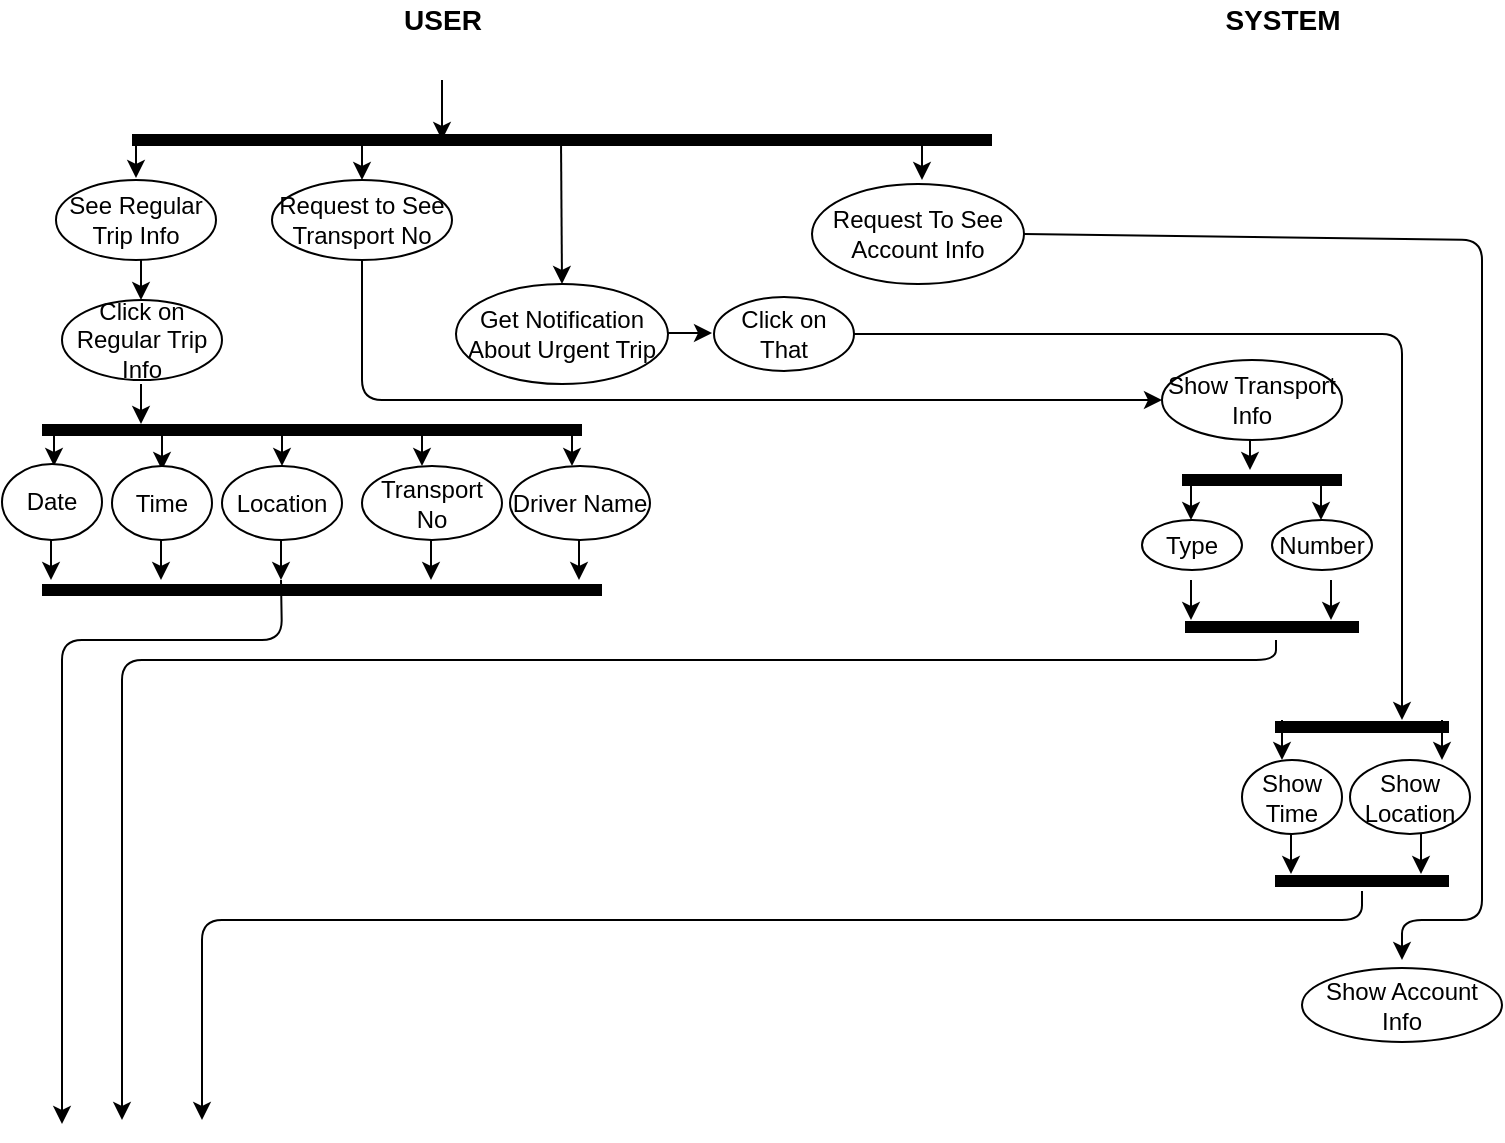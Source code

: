 <mxfile version="14.9.9" type="github">
  <diagram id="f9oqJ0iMxoFhyCL9xdmT" name="Page-1">
    <mxGraphModel dx="868" dy="450" grid="1" gridSize="10" guides="1" tooltips="1" connect="1" arrows="1" fold="1" page="1" pageScale="1" pageWidth="850" pageHeight="1100" math="0" shadow="0">
      <root>
        <mxCell id="0" />
        <mxCell id="1" parent="0" />
        <mxCell id="ZJoX1B9LX1jRKsgwEXMT-1" value="&lt;b&gt;&lt;font style=&quot;font-size: 14px&quot;&gt;USER&lt;/font&gt;&lt;/b&gt;" style="text;html=1;align=center;verticalAlign=middle;resizable=0;points=[];autosize=1;strokeColor=none;" vertex="1" parent="1">
          <mxGeometry x="215" y="40" width="50" height="20" as="geometry" />
        </mxCell>
        <mxCell id="ZJoX1B9LX1jRKsgwEXMT-2" value="&lt;b&gt;&lt;font style=&quot;font-size: 14px&quot;&gt;SYSTEM&lt;/font&gt;&lt;/b&gt;" style="text;html=1;align=center;verticalAlign=middle;resizable=0;points=[];autosize=1;strokeColor=none;" vertex="1" parent="1">
          <mxGeometry x="625" y="40" width="70" height="20" as="geometry" />
        </mxCell>
        <mxCell id="ZJoX1B9LX1jRKsgwEXMT-3" value="" style="endArrow=classic;html=1;" edge="1" parent="1">
          <mxGeometry width="50" height="50" relative="1" as="geometry">
            <mxPoint x="240" y="80" as="sourcePoint" />
            <mxPoint x="240" y="110" as="targetPoint" />
          </mxGeometry>
        </mxCell>
        <mxCell id="ZJoX1B9LX1jRKsgwEXMT-4" value="" style="shape=line;html=1;strokeWidth=6;direction=south;rotation=90;" vertex="1" parent="1">
          <mxGeometry x="295" y="-105" width="10" height="430" as="geometry" />
        </mxCell>
        <mxCell id="ZJoX1B9LX1jRKsgwEXMT-6" value="" style="endArrow=classic;html=1;exitX=1;exitY=0.5;exitDx=0;exitDy=0;exitPerimeter=0;" edge="1" parent="1">
          <mxGeometry width="50" height="50" relative="1" as="geometry">
            <mxPoint x="87" y="109" as="sourcePoint" />
            <mxPoint x="87" y="129" as="targetPoint" />
          </mxGeometry>
        </mxCell>
        <mxCell id="ZJoX1B9LX1jRKsgwEXMT-7" value="" style="endArrow=classic;html=1;exitX=1;exitY=0.5;exitDx=0;exitDy=0;exitPerimeter=0;" edge="1" parent="1">
          <mxGeometry width="50" height="50" relative="1" as="geometry">
            <mxPoint x="200" y="110" as="sourcePoint" />
            <mxPoint x="200" y="130" as="targetPoint" />
          </mxGeometry>
        </mxCell>
        <mxCell id="ZJoX1B9LX1jRKsgwEXMT-8" value="See Regular Trip Info" style="ellipse;whiteSpace=wrap;html=1;strokeColor=#000000;" vertex="1" parent="1">
          <mxGeometry x="47" y="130" width="80" height="40" as="geometry" />
        </mxCell>
        <mxCell id="ZJoX1B9LX1jRKsgwEXMT-9" value="" style="endArrow=classic;html=1;exitX=1;exitY=0.5;exitDx=0;exitDy=0;exitPerimeter=0;" edge="1" parent="1">
          <mxGeometry width="50" height="50" relative="1" as="geometry">
            <mxPoint x="89.5" y="170" as="sourcePoint" />
            <mxPoint x="89.5" y="190" as="targetPoint" />
          </mxGeometry>
        </mxCell>
        <mxCell id="ZJoX1B9LX1jRKsgwEXMT-10" value="Click on Regular Trip Info" style="ellipse;whiteSpace=wrap;html=1;strokeColor=#000000;" vertex="1" parent="1">
          <mxGeometry x="50" y="190" width="80" height="40" as="geometry" />
        </mxCell>
        <mxCell id="ZJoX1B9LX1jRKsgwEXMT-11" value="" style="shape=line;html=1;strokeWidth=6;direction=south;rotation=90;" vertex="1" parent="1">
          <mxGeometry x="170" y="120" width="10" height="270" as="geometry" />
        </mxCell>
        <mxCell id="ZJoX1B9LX1jRKsgwEXMT-12" value="" style="endArrow=classic;html=1;exitX=1;exitY=0.5;exitDx=0;exitDy=0;exitPerimeter=0;" edge="1" parent="1">
          <mxGeometry width="50" height="50" relative="1" as="geometry">
            <mxPoint x="89.5" y="232" as="sourcePoint" />
            <mxPoint x="89.5" y="252" as="targetPoint" />
          </mxGeometry>
        </mxCell>
        <mxCell id="ZJoX1B9LX1jRKsgwEXMT-13" value="" style="endArrow=classic;html=1;exitX=1;exitY=0.5;exitDx=0;exitDy=0;exitPerimeter=0;" edge="1" parent="1">
          <mxGeometry width="50" height="50" relative="1" as="geometry">
            <mxPoint x="46" y="253" as="sourcePoint" />
            <mxPoint x="46" y="273" as="targetPoint" />
          </mxGeometry>
        </mxCell>
        <mxCell id="ZJoX1B9LX1jRKsgwEXMT-14" value="Date" style="ellipse;whiteSpace=wrap;html=1;strokeColor=#000000;" vertex="1" parent="1">
          <mxGeometry x="20" y="272" width="50" height="38" as="geometry" />
        </mxCell>
        <mxCell id="ZJoX1B9LX1jRKsgwEXMT-15" value="" style="endArrow=classic;html=1;exitX=1;exitY=0.5;exitDx=0;exitDy=0;exitPerimeter=0;" edge="1" parent="1">
          <mxGeometry width="50" height="50" relative="1" as="geometry">
            <mxPoint x="100" y="255" as="sourcePoint" />
            <mxPoint x="100" y="275" as="targetPoint" />
          </mxGeometry>
        </mxCell>
        <mxCell id="ZJoX1B9LX1jRKsgwEXMT-16" value="Time" style="ellipse;whiteSpace=wrap;html=1;strokeColor=#000000;" vertex="1" parent="1">
          <mxGeometry x="75" y="273" width="50" height="37" as="geometry" />
        </mxCell>
        <mxCell id="ZJoX1B9LX1jRKsgwEXMT-17" value="" style="endArrow=classic;html=1;exitX=1;exitY=0.5;exitDx=0;exitDy=0;exitPerimeter=0;" edge="1" parent="1">
          <mxGeometry width="50" height="50" relative="1" as="geometry">
            <mxPoint x="160" y="253" as="sourcePoint" />
            <mxPoint x="160" y="273" as="targetPoint" />
          </mxGeometry>
        </mxCell>
        <mxCell id="ZJoX1B9LX1jRKsgwEXMT-18" value="Location" style="ellipse;whiteSpace=wrap;html=1;strokeColor=#000000;" vertex="1" parent="1">
          <mxGeometry x="130" y="273" width="60" height="37" as="geometry" />
        </mxCell>
        <mxCell id="ZJoX1B9LX1jRKsgwEXMT-19" value="" style="endArrow=classic;html=1;exitX=1;exitY=0.5;exitDx=0;exitDy=0;exitPerimeter=0;" edge="1" parent="1">
          <mxGeometry width="50" height="50" relative="1" as="geometry">
            <mxPoint x="230" y="253" as="sourcePoint" />
            <mxPoint x="230" y="273" as="targetPoint" />
          </mxGeometry>
        </mxCell>
        <mxCell id="ZJoX1B9LX1jRKsgwEXMT-20" value="Transport No" style="ellipse;whiteSpace=wrap;html=1;strokeColor=#000000;" vertex="1" parent="1">
          <mxGeometry x="200" y="273" width="70" height="37" as="geometry" />
        </mxCell>
        <mxCell id="ZJoX1B9LX1jRKsgwEXMT-21" value="" style="endArrow=classic;html=1;exitX=1;exitY=0.5;exitDx=0;exitDy=0;exitPerimeter=0;" edge="1" parent="1">
          <mxGeometry width="50" height="50" relative="1" as="geometry">
            <mxPoint x="305" y="253" as="sourcePoint" />
            <mxPoint x="305" y="273" as="targetPoint" />
          </mxGeometry>
        </mxCell>
        <mxCell id="ZJoX1B9LX1jRKsgwEXMT-22" value="Driver Name" style="ellipse;whiteSpace=wrap;html=1;strokeColor=#000000;" vertex="1" parent="1">
          <mxGeometry x="274" y="273" width="70" height="37" as="geometry" />
        </mxCell>
        <mxCell id="ZJoX1B9LX1jRKsgwEXMT-23" value="" style="endArrow=classic;html=1;exitX=1;exitY=0.5;exitDx=0;exitDy=0;exitPerimeter=0;" edge="1" parent="1">
          <mxGeometry width="50" height="50" relative="1" as="geometry">
            <mxPoint x="44.5" y="310" as="sourcePoint" />
            <mxPoint x="44.5" y="330" as="targetPoint" />
          </mxGeometry>
        </mxCell>
        <mxCell id="ZJoX1B9LX1jRKsgwEXMT-24" value="" style="endArrow=classic;html=1;exitX=1;exitY=0.5;exitDx=0;exitDy=0;exitPerimeter=0;" edge="1" parent="1">
          <mxGeometry width="50" height="50" relative="1" as="geometry">
            <mxPoint x="99.5" y="310" as="sourcePoint" />
            <mxPoint x="99.5" y="330" as="targetPoint" />
          </mxGeometry>
        </mxCell>
        <mxCell id="ZJoX1B9LX1jRKsgwEXMT-25" value="" style="endArrow=classic;html=1;exitX=1;exitY=0.5;exitDx=0;exitDy=0;exitPerimeter=0;" edge="1" parent="1">
          <mxGeometry width="50" height="50" relative="1" as="geometry">
            <mxPoint x="159.5" y="310" as="sourcePoint" />
            <mxPoint x="159.5" y="330" as="targetPoint" />
          </mxGeometry>
        </mxCell>
        <mxCell id="ZJoX1B9LX1jRKsgwEXMT-26" value="" style="endArrow=classic;html=1;exitX=1;exitY=0.5;exitDx=0;exitDy=0;exitPerimeter=0;" edge="1" parent="1">
          <mxGeometry width="50" height="50" relative="1" as="geometry">
            <mxPoint x="234.5" y="310" as="sourcePoint" />
            <mxPoint x="234.5" y="330" as="targetPoint" />
          </mxGeometry>
        </mxCell>
        <mxCell id="ZJoX1B9LX1jRKsgwEXMT-27" value="" style="endArrow=classic;html=1;exitX=1;exitY=0.5;exitDx=0;exitDy=0;exitPerimeter=0;" edge="1" parent="1">
          <mxGeometry width="50" height="50" relative="1" as="geometry">
            <mxPoint x="308.5" y="310" as="sourcePoint" />
            <mxPoint x="308.5" y="330" as="targetPoint" />
          </mxGeometry>
        </mxCell>
        <mxCell id="ZJoX1B9LX1jRKsgwEXMT-28" value="" style="shape=line;html=1;strokeWidth=6;direction=south;rotation=90;" vertex="1" parent="1">
          <mxGeometry x="175" y="195" width="10" height="280" as="geometry" />
        </mxCell>
        <mxCell id="ZJoX1B9LX1jRKsgwEXMT-29" value="" style="endArrow=classic;html=1;exitX=1;exitY=0.5;exitDx=0;exitDy=0;exitPerimeter=0;" edge="1" parent="1">
          <mxGeometry width="50" height="50" relative="1" as="geometry">
            <mxPoint x="159.5" y="330" as="sourcePoint" />
            <mxPoint x="50" y="602" as="targetPoint" />
            <Array as="points">
              <mxPoint x="160" y="360" />
              <mxPoint x="50" y="360" />
            </Array>
          </mxGeometry>
        </mxCell>
        <mxCell id="ZJoX1B9LX1jRKsgwEXMT-30" value="Request to See Transport No" style="ellipse;whiteSpace=wrap;html=1;strokeColor=#000000;" vertex="1" parent="1">
          <mxGeometry x="155" y="130" width="90" height="40" as="geometry" />
        </mxCell>
        <mxCell id="ZJoX1B9LX1jRKsgwEXMT-31" value="" style="endArrow=classic;html=1;exitX=0.5;exitY=1;exitDx=0;exitDy=0;" edge="1" parent="1" source="ZJoX1B9LX1jRKsgwEXMT-30">
          <mxGeometry width="50" height="50" relative="1" as="geometry">
            <mxPoint x="400" y="230" as="sourcePoint" />
            <mxPoint x="600" y="240" as="targetPoint" />
            <Array as="points">
              <mxPoint x="200" y="240" />
            </Array>
          </mxGeometry>
        </mxCell>
        <mxCell id="ZJoX1B9LX1jRKsgwEXMT-32" value="Show Transport Info" style="ellipse;whiteSpace=wrap;html=1;strokeColor=#000000;" vertex="1" parent="1">
          <mxGeometry x="600" y="220" width="90" height="40" as="geometry" />
        </mxCell>
        <mxCell id="ZJoX1B9LX1jRKsgwEXMT-33" value="" style="endArrow=classic;html=1;" edge="1" parent="1">
          <mxGeometry width="50" height="50" relative="1" as="geometry">
            <mxPoint x="644" y="260" as="sourcePoint" />
            <mxPoint x="644" y="275" as="targetPoint" />
          </mxGeometry>
        </mxCell>
        <mxCell id="ZJoX1B9LX1jRKsgwEXMT-34" value="" style="shape=line;html=1;strokeWidth=6;direction=south;rotation=90;" vertex="1" parent="1">
          <mxGeometry x="645" y="240" width="10" height="80" as="geometry" />
        </mxCell>
        <mxCell id="ZJoX1B9LX1jRKsgwEXMT-35" value="" style="endArrow=classic;html=1;exitX=1;exitY=0.5;exitDx=0;exitDy=0;exitPerimeter=0;" edge="1" parent="1">
          <mxGeometry width="50" height="50" relative="1" as="geometry">
            <mxPoint x="614.5" y="280" as="sourcePoint" />
            <mxPoint x="614.5" y="300" as="targetPoint" />
          </mxGeometry>
        </mxCell>
        <mxCell id="ZJoX1B9LX1jRKsgwEXMT-36" value="Type" style="ellipse;whiteSpace=wrap;html=1;strokeColor=#000000;" vertex="1" parent="1">
          <mxGeometry x="590" y="300" width="50" height="25" as="geometry" />
        </mxCell>
        <mxCell id="ZJoX1B9LX1jRKsgwEXMT-37" value="" style="endArrow=classic;html=1;exitX=1;exitY=0.5;exitDx=0;exitDy=0;exitPerimeter=0;" edge="1" parent="1">
          <mxGeometry width="50" height="50" relative="1" as="geometry">
            <mxPoint x="679.5" y="280" as="sourcePoint" />
            <mxPoint x="679.5" y="300" as="targetPoint" />
          </mxGeometry>
        </mxCell>
        <mxCell id="ZJoX1B9LX1jRKsgwEXMT-38" value="Number" style="ellipse;whiteSpace=wrap;html=1;strokeColor=#000000;" vertex="1" parent="1">
          <mxGeometry x="655" y="300" width="50" height="25" as="geometry" />
        </mxCell>
        <mxCell id="ZJoX1B9LX1jRKsgwEXMT-39" value="" style="endArrow=classic;html=1;exitX=1;exitY=0.5;exitDx=0;exitDy=0;exitPerimeter=0;" edge="1" parent="1">
          <mxGeometry width="50" height="50" relative="1" as="geometry">
            <mxPoint x="614.5" y="330" as="sourcePoint" />
            <mxPoint x="614.5" y="350" as="targetPoint" />
          </mxGeometry>
        </mxCell>
        <mxCell id="ZJoX1B9LX1jRKsgwEXMT-40" value="" style="endArrow=classic;html=1;exitX=1;exitY=0.5;exitDx=0;exitDy=0;exitPerimeter=0;" edge="1" parent="1">
          <mxGeometry width="50" height="50" relative="1" as="geometry">
            <mxPoint x="684.5" y="330" as="sourcePoint" />
            <mxPoint x="684.5" y="350" as="targetPoint" />
          </mxGeometry>
        </mxCell>
        <mxCell id="ZJoX1B9LX1jRKsgwEXMT-41" value="" style="shape=line;html=1;strokeWidth=6;direction=south;rotation=90;" vertex="1" parent="1">
          <mxGeometry x="695" y="437" width="10" height="87" as="geometry" />
        </mxCell>
        <mxCell id="ZJoX1B9LX1jRKsgwEXMT-42" value="" style="endArrow=classic;html=1;" edge="1" parent="1">
          <mxGeometry width="50" height="50" relative="1" as="geometry">
            <mxPoint x="657" y="360" as="sourcePoint" />
            <mxPoint x="80" y="600" as="targetPoint" />
            <Array as="points">
              <mxPoint x="657" y="370" />
              <mxPoint x="80" y="370" />
            </Array>
          </mxGeometry>
        </mxCell>
        <mxCell id="ZJoX1B9LX1jRKsgwEXMT-43" value="" style="endArrow=classic;html=1;exitX=1;exitY=0.5;exitDx=0;exitDy=0;exitPerimeter=0;entryX=0.5;entryY=0;entryDx=0;entryDy=0;" edge="1" parent="1" target="ZJoX1B9LX1jRKsgwEXMT-44">
          <mxGeometry width="50" height="50" relative="1" as="geometry">
            <mxPoint x="299.5" y="110" as="sourcePoint" />
            <mxPoint x="299.5" y="130" as="targetPoint" />
          </mxGeometry>
        </mxCell>
        <mxCell id="ZJoX1B9LX1jRKsgwEXMT-44" value="Get Notification About Urgent Trip" style="ellipse;whiteSpace=wrap;html=1;strokeColor=#000000;" vertex="1" parent="1">
          <mxGeometry x="247" y="182" width="106" height="50" as="geometry" />
        </mxCell>
        <mxCell id="ZJoX1B9LX1jRKsgwEXMT-45" value="" style="endArrow=classic;html=1;exitX=0.981;exitY=0.64;exitDx=0;exitDy=0;exitPerimeter=0;" edge="1" parent="1">
          <mxGeometry width="50" height="50" relative="1" as="geometry">
            <mxPoint x="352.996" y="206.5" as="sourcePoint" />
            <mxPoint x="375.01" y="206.5" as="targetPoint" />
          </mxGeometry>
        </mxCell>
        <mxCell id="ZJoX1B9LX1jRKsgwEXMT-46" value="Click on That" style="ellipse;whiteSpace=wrap;html=1;strokeColor=#000000;" vertex="1" parent="1">
          <mxGeometry x="376" y="188.5" width="70" height="37" as="geometry" />
        </mxCell>
        <mxCell id="ZJoX1B9LX1jRKsgwEXMT-47" value="" style="endArrow=classic;html=1;exitX=1;exitY=0.5;exitDx=0;exitDy=0;" edge="1" parent="1" source="ZJoX1B9LX1jRKsgwEXMT-46">
          <mxGeometry width="50" height="50" relative="1" as="geometry">
            <mxPoint x="400" y="330" as="sourcePoint" />
            <mxPoint x="720" y="400" as="targetPoint" />
            <Array as="points">
              <mxPoint x="720" y="207" />
            </Array>
          </mxGeometry>
        </mxCell>
        <mxCell id="ZJoX1B9LX1jRKsgwEXMT-48" value="" style="endArrow=classic;html=1;exitX=1;exitY=0.5;exitDx=0;exitDy=0;exitPerimeter=0;" edge="1" parent="1">
          <mxGeometry width="50" height="50" relative="1" as="geometry">
            <mxPoint x="660" y="400" as="sourcePoint" />
            <mxPoint x="660" y="420" as="targetPoint" />
          </mxGeometry>
        </mxCell>
        <mxCell id="ZJoX1B9LX1jRKsgwEXMT-49" value="" style="endArrow=classic;html=1;exitX=1;exitY=0.5;exitDx=0;exitDy=0;exitPerimeter=0;" edge="1" parent="1">
          <mxGeometry width="50" height="50" relative="1" as="geometry">
            <mxPoint x="740" y="400" as="sourcePoint" />
            <mxPoint x="740" y="420" as="targetPoint" />
          </mxGeometry>
        </mxCell>
        <mxCell id="ZJoX1B9LX1jRKsgwEXMT-50" value="Show Time" style="ellipse;whiteSpace=wrap;html=1;strokeColor=#000000;" vertex="1" parent="1">
          <mxGeometry x="640" y="420" width="50" height="37" as="geometry" />
        </mxCell>
        <mxCell id="ZJoX1B9LX1jRKsgwEXMT-51" value="Show Location" style="ellipse;whiteSpace=wrap;html=1;strokeColor=#000000;" vertex="1" parent="1">
          <mxGeometry x="694" y="420" width="60" height="37" as="geometry" />
        </mxCell>
        <mxCell id="ZJoX1B9LX1jRKsgwEXMT-52" value="" style="endArrow=classic;html=1;exitX=1;exitY=0.5;exitDx=0;exitDy=0;exitPerimeter=0;" edge="1" parent="1">
          <mxGeometry width="50" height="50" relative="1" as="geometry">
            <mxPoint x="664.5" y="457" as="sourcePoint" />
            <mxPoint x="664.5" y="477" as="targetPoint" />
          </mxGeometry>
        </mxCell>
        <mxCell id="ZJoX1B9LX1jRKsgwEXMT-53" value="" style="endArrow=classic;html=1;exitX=1;exitY=0.5;exitDx=0;exitDy=0;exitPerimeter=0;" edge="1" parent="1">
          <mxGeometry width="50" height="50" relative="1" as="geometry">
            <mxPoint x="729.5" y="457" as="sourcePoint" />
            <mxPoint x="729.5" y="477" as="targetPoint" />
          </mxGeometry>
        </mxCell>
        <mxCell id="ZJoX1B9LX1jRKsgwEXMT-54" value="" style="shape=line;html=1;strokeWidth=6;direction=south;rotation=90;" vertex="1" parent="1">
          <mxGeometry x="695" y="360" width="10" height="87" as="geometry" />
        </mxCell>
        <mxCell id="ZJoX1B9LX1jRKsgwEXMT-55" value="" style="endArrow=classic;html=1;" edge="1" parent="1" source="ZJoX1B9LX1jRKsgwEXMT-41">
          <mxGeometry width="50" height="50" relative="1" as="geometry">
            <mxPoint x="400" y="580" as="sourcePoint" />
            <mxPoint x="120" y="600" as="targetPoint" />
            <Array as="points">
              <mxPoint x="700" y="500" />
              <mxPoint x="120" y="500" />
            </Array>
          </mxGeometry>
        </mxCell>
        <mxCell id="ZJoX1B9LX1jRKsgwEXMT-56" value="" style="shape=line;html=1;strokeWidth=6;direction=south;rotation=90;" vertex="1" parent="1">
          <mxGeometry x="650" y="310" width="10" height="87" as="geometry" />
        </mxCell>
        <mxCell id="ZJoX1B9LX1jRKsgwEXMT-57" value="" style="endArrow=classic;html=1;exitX=1;exitY=0.5;exitDx=0;exitDy=0;exitPerimeter=0;" edge="1" parent="1">
          <mxGeometry width="50" height="50" relative="1" as="geometry">
            <mxPoint x="480" y="110" as="sourcePoint" />
            <mxPoint x="480" y="130" as="targetPoint" />
          </mxGeometry>
        </mxCell>
        <mxCell id="ZJoX1B9LX1jRKsgwEXMT-58" value="Request To See Account Info" style="ellipse;whiteSpace=wrap;html=1;strokeColor=#000000;" vertex="1" parent="1">
          <mxGeometry x="425" y="132" width="106" height="50" as="geometry" />
        </mxCell>
        <mxCell id="ZJoX1B9LX1jRKsgwEXMT-59" value="" style="endArrow=classic;html=1;exitX=1;exitY=0.5;exitDx=0;exitDy=0;" edge="1" parent="1" source="ZJoX1B9LX1jRKsgwEXMT-58">
          <mxGeometry width="50" height="50" relative="1" as="geometry">
            <mxPoint x="400" y="280" as="sourcePoint" />
            <mxPoint x="720" y="520" as="targetPoint" />
            <Array as="points">
              <mxPoint x="760" y="160" />
              <mxPoint x="760" y="350" />
              <mxPoint x="760" y="500" />
              <mxPoint x="720" y="500" />
            </Array>
          </mxGeometry>
        </mxCell>
        <mxCell id="ZJoX1B9LX1jRKsgwEXMT-60" value="Show Account Info" style="ellipse;whiteSpace=wrap;html=1;strokeColor=#000000;" vertex="1" parent="1">
          <mxGeometry x="670" y="524" width="100" height="37" as="geometry" />
        </mxCell>
      </root>
    </mxGraphModel>
  </diagram>
</mxfile>
